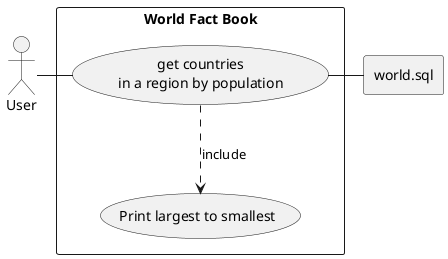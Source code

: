 @startuml

actor user as "User"

rectangle world.sql

rectangle "World Fact Book" {
    usecase UC4 as "get countries
    in a region by population"

    usecase UCa as "Print largest to smallest"

    user     - UC4
    UC4 ..> UCa : include
    UC4 - world.sql
}

@enduml